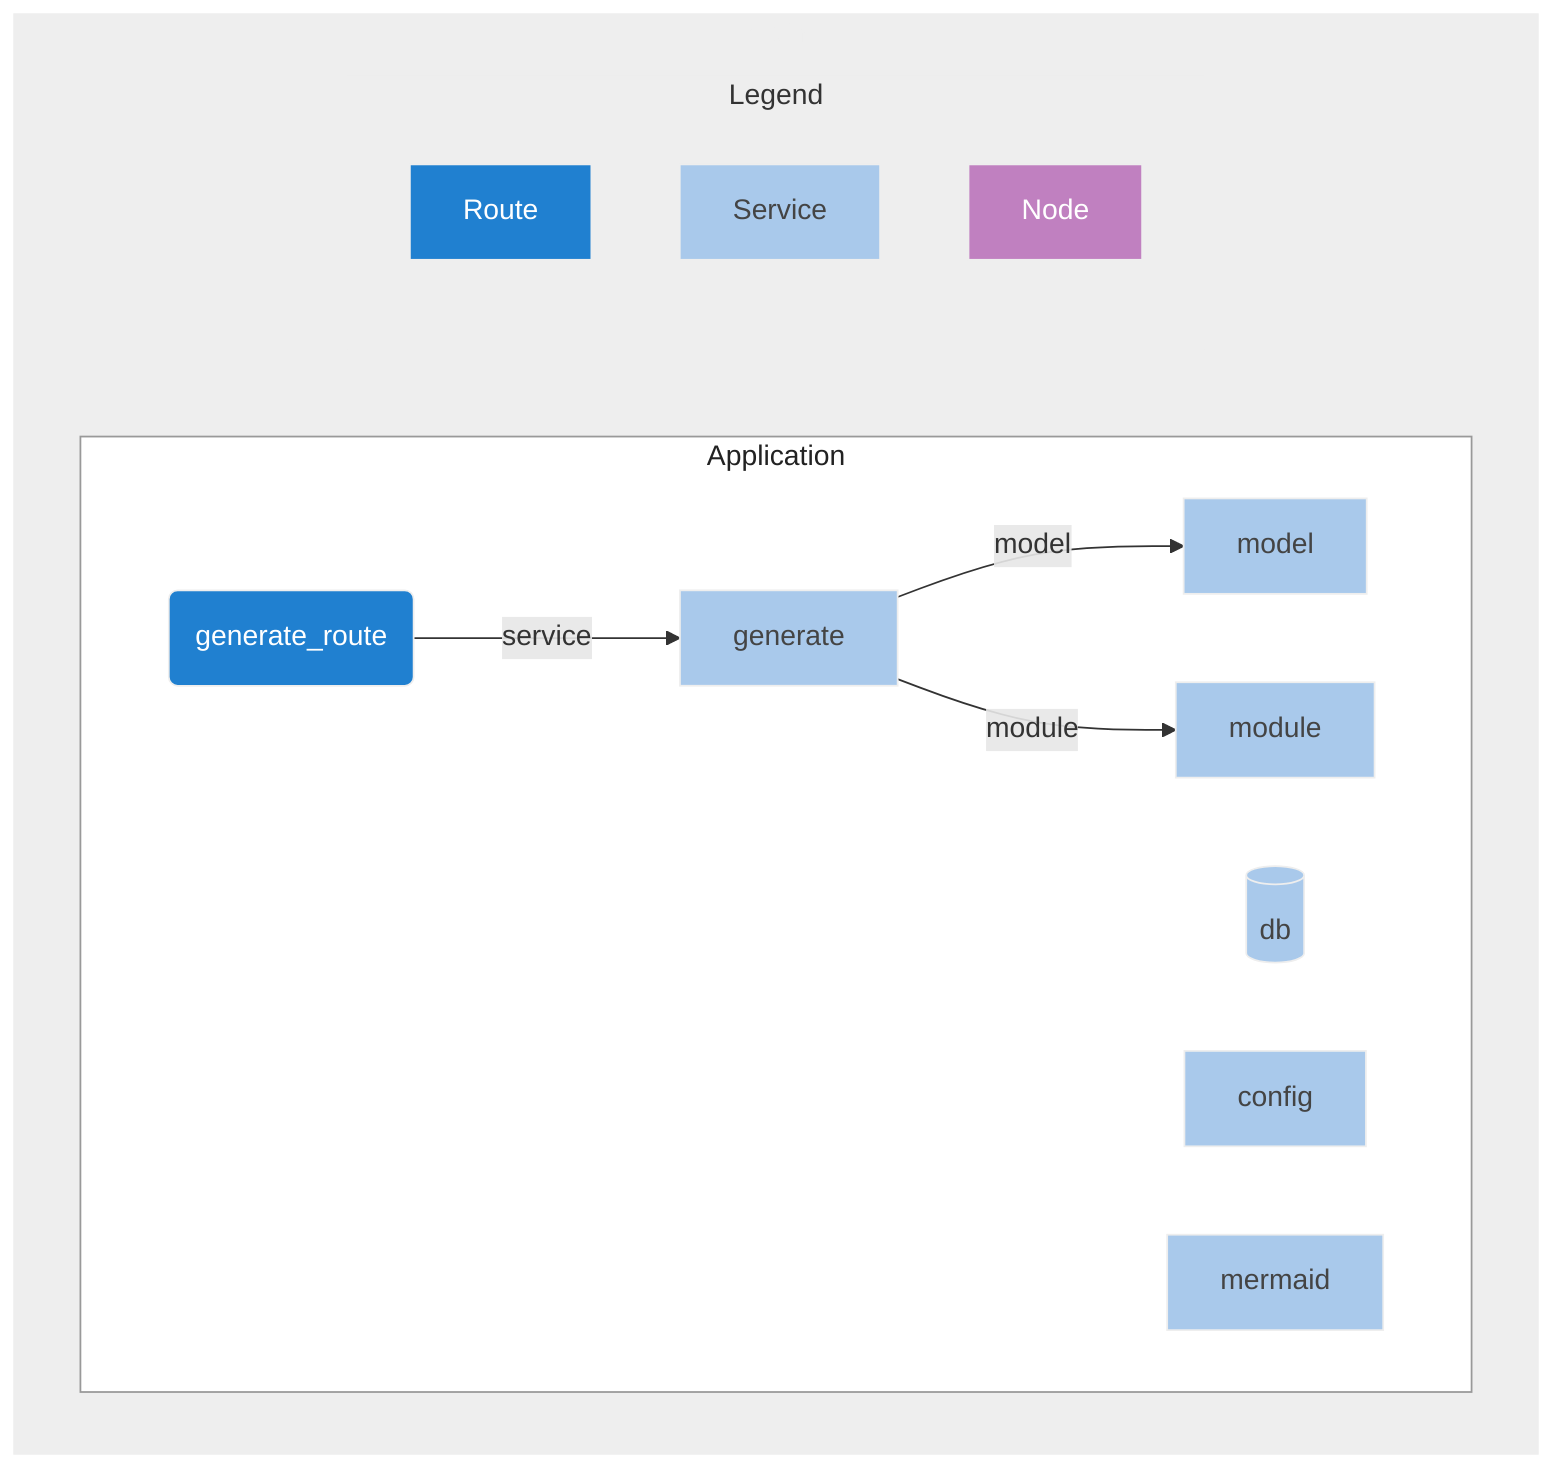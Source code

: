graph LR;
subgraph main
    direction LR;

    subgraph Application
        direction LR;
        classDef nodeCls fill:#C080C0,stroke:#eee,color:#fff
        classDef routeCls fill:#2080D0,stroke:#eee,color:#fff
        classDef nodCls fill:#C080C0,stroke:#eee,color:#fff
        classDef serviceCls fill:#A9C9EB,stroke:#eee,color:#444
    generate_route("generate_route"):::routeCls
    generate_route -- service -->generate;
    db[("db")]:::serviceCls
    config["config"]:::serviceCls
    mermaid["mermaid"]:::serviceCls
    model["model"]:::serviceCls
    generate["generate"]:::serviceCls
    generate -- model -->model;
    generate -- module -->module;
    module["module"]:::serviceCls
end

    subgraph Legend
        Route:::routeCls
        Service:::serviceCls
        Node:::nodCls
    end

end



style Application fill:#fff,stroke:#999,color:#222
style Legend fill:#eee,stroke:#eee,color:#333
style main fill:#eee,stroke:#eee,color:#eee